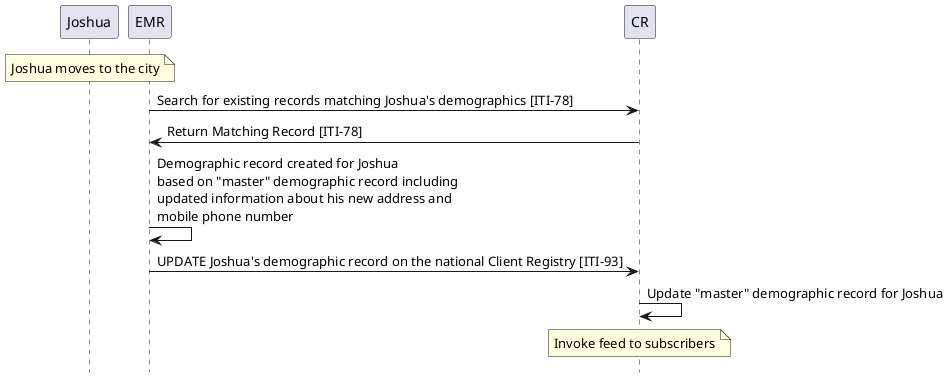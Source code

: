@startuml
skinparam svgDimensionStyle false
hide footbox

participant Joshua
participant EMR
participant CR

Note over Joshua: Joshua moves to the city

EMR->CR: Search for existing records matching Joshua's demographics [ITI-78]
CR->EMR: Return Matching Record [ITI-78]
EMR->EMR: Demographic record created for Joshua\nbased on "master" demographic record including\nupdated information about his new address and\nmobile phone number
EMR->CR: UPDATE Joshua's demographic record on the national Client Registry [ITI-93]
CR->CR: Update "master" demographic record for Joshua

Note over CR: Invoke feed to subscribers

@enduml
